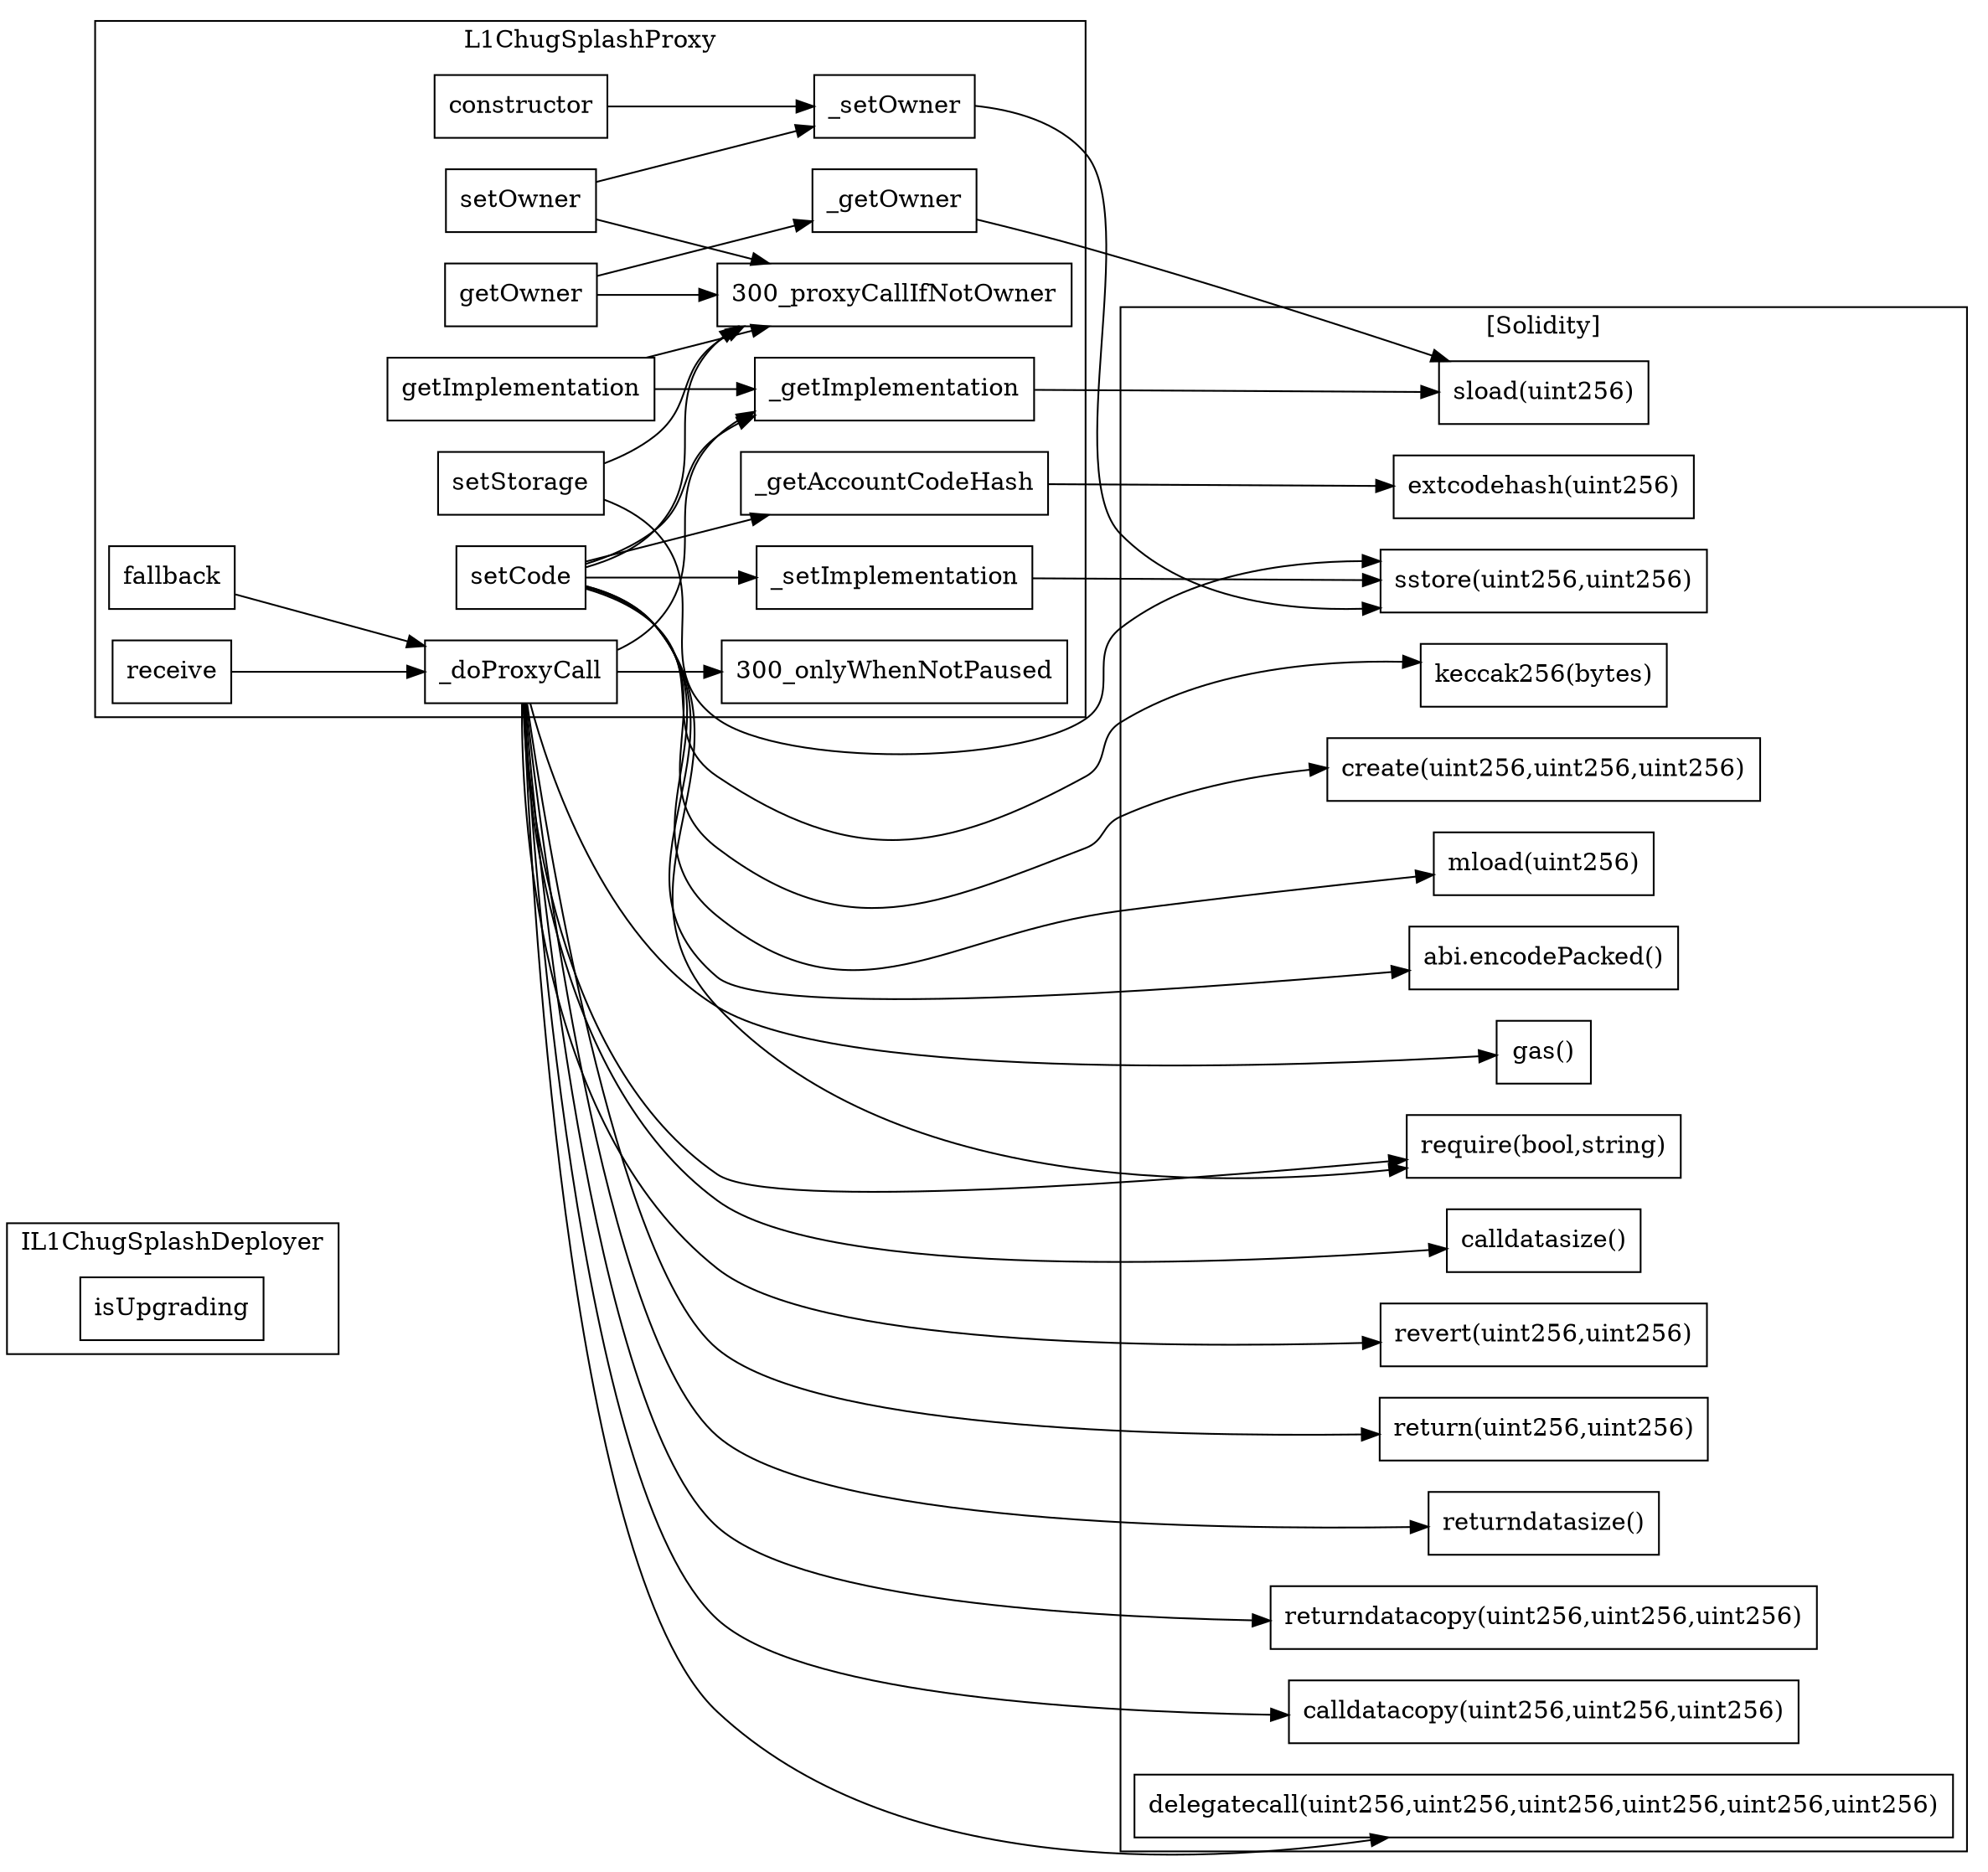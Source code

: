 strict digraph {
rankdir="LR"
node [shape=box]
subgraph cluster_8_IL1ChugSplashDeployer {
label = "IL1ChugSplashDeployer"
"8_isUpgrading" [label="isUpgrading"]
}subgraph cluster_300_L1ChugSplashProxy {
label = "L1ChugSplashProxy"
"300__getImplementation" [label="_getImplementation"]
"300_getOwner" [label="getOwner"]
"300_receive" [label="receive"]
"300__getOwner" [label="_getOwner"]
"300_setCode" [label="setCode"]
"300_constructor" [label="constructor"]
"300__getAccountCodeHash" [label="_getAccountCodeHash"]
"300_fallback" [label="fallback"]
"300_setStorage" [label="setStorage"]
"300__setImplementation" [label="_setImplementation"]
"300_getImplementation" [label="getImplementation"]
"300__doProxyCall" [label="_doProxyCall"]
"300_setOwner" [label="setOwner"]
"300__setOwner" [label="_setOwner"]
"300_setCode" -> "300_proxyCallIfNotOwner"
"300_setStorage" -> "300_proxyCallIfNotOwner"
"300_setOwner" -> "300_proxyCallIfNotOwner"
"300__doProxyCall" -> "300_onlyWhenNotPaused"
"300_constructor" -> "300__setOwner"
"300_setCode" -> "300__getImplementation"
"300_receive" -> "300__doProxyCall"
"300_getOwner" -> "300_proxyCallIfNotOwner"
"300_getImplementation" -> "300_proxyCallIfNotOwner"
"300_setCode" -> "300__setImplementation"
"300_getImplementation" -> "300__getImplementation"
"300_fallback" -> "300__doProxyCall"
"300__doProxyCall" -> "300__getImplementation"
"300_getOwner" -> "300__getOwner"
"300_setOwner" -> "300__setOwner"
"300_setCode" -> "300__getAccountCodeHash"
}subgraph cluster_solidity {
label = "[Solidity]"
"keccak256(bytes)" 
"extcodehash(uint256)" 
"sload(uint256)" 
"require(bool,string)" 
"create(uint256,uint256,uint256)" 
"sstore(uint256,uint256)" 
"returndatasize()" 
"returndatacopy(uint256,uint256,uint256)" 
"calldatacopy(uint256,uint256,uint256)" 
"delegatecall(uint256,uint256,uint256,uint256,uint256,uint256)" 
"gas()" 
"mload(uint256)" 
"calldatasize()" 
"abi.encodePacked()" 
"revert(uint256,uint256)" 
"return(uint256,uint256)" 
"300_setCode" -> "keccak256(bytes)"
"300__setOwner" -> "sstore(uint256,uint256)"
"300__doProxyCall" -> "returndatacopy(uint256,uint256,uint256)"
"300__doProxyCall" -> "calldatacopy(uint256,uint256,uint256)"
"300__doProxyCall" -> "delegatecall(uint256,uint256,uint256,uint256,uint256,uint256)"
"300__getOwner" -> "sload(uint256)"
"300_setCode" -> "mload(uint256)"
"300__doProxyCall" -> "revert(uint256,uint256)"
"300__doProxyCall" -> "calldatasize()"
"300__getAccountCodeHash" -> "extcodehash(uint256)"
"300__setImplementation" -> "sstore(uint256,uint256)"
"300__getImplementation" -> "sload(uint256)"
"300_setCode" -> "require(bool,string)"
"300_setCode" -> "create(uint256,uint256,uint256)"
"300_setCode" -> "abi.encodePacked()"
"300_setStorage" -> "sstore(uint256,uint256)"
"300__doProxyCall" -> "return(uint256,uint256)"
"300__doProxyCall" -> "require(bool,string)"
"300__doProxyCall" -> "gas()"
"300__doProxyCall" -> "returndatasize()"
}
}